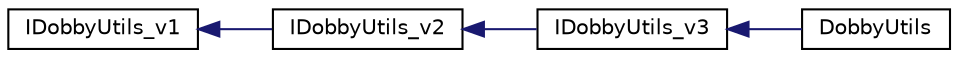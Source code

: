 digraph "Graphical Class Hierarchy"
{
 // LATEX_PDF_SIZE
  edge [fontname="Helvetica",fontsize="10",labelfontname="Helvetica",labelfontsize="10"];
  node [fontname="Helvetica",fontsize="10",shape=record];
  rankdir="LR";
  Node0 [label="IDobbyUtils_v1",height=0.2,width=0.4,color="black", fillcolor="white", style="filled",URL="$classIDobbyUtils__v1.html",tooltip="Interface that exports some utilities that plugins may find useful."];
  Node0 -> Node1 [dir="back",color="midnightblue",fontsize="10",style="solid",fontname="Helvetica"];
  Node1 [label="IDobbyUtils_v2",height=0.2,width=0.4,color="black", fillcolor="white", style="filled",URL="$classIDobbyUtils__v2.html",tooltip="Second version of the interface containing extra functions for working with iptables."];
  Node1 -> Node2 [dir="back",color="midnightblue",fontsize="10",style="solid",fontname="Helvetica"];
  Node2 [label="IDobbyUtils_v3",height=0.2,width=0.4,color="black", fillcolor="white", style="filled",URL="$classIDobbyUtils__v3.html",tooltip="Third version of the interface containing extra functions for working with ebtables."];
  Node2 -> Node3 [dir="back",color="midnightblue",fontsize="10",style="solid",fontname="Helvetica"];
  Node3 [label="DobbyUtils",height=0.2,width=0.4,color="black", fillcolor="white", style="filled",URL="$classDobbyUtils.html",tooltip="Utility methods for hooks and the general containiser daemon."];
}
